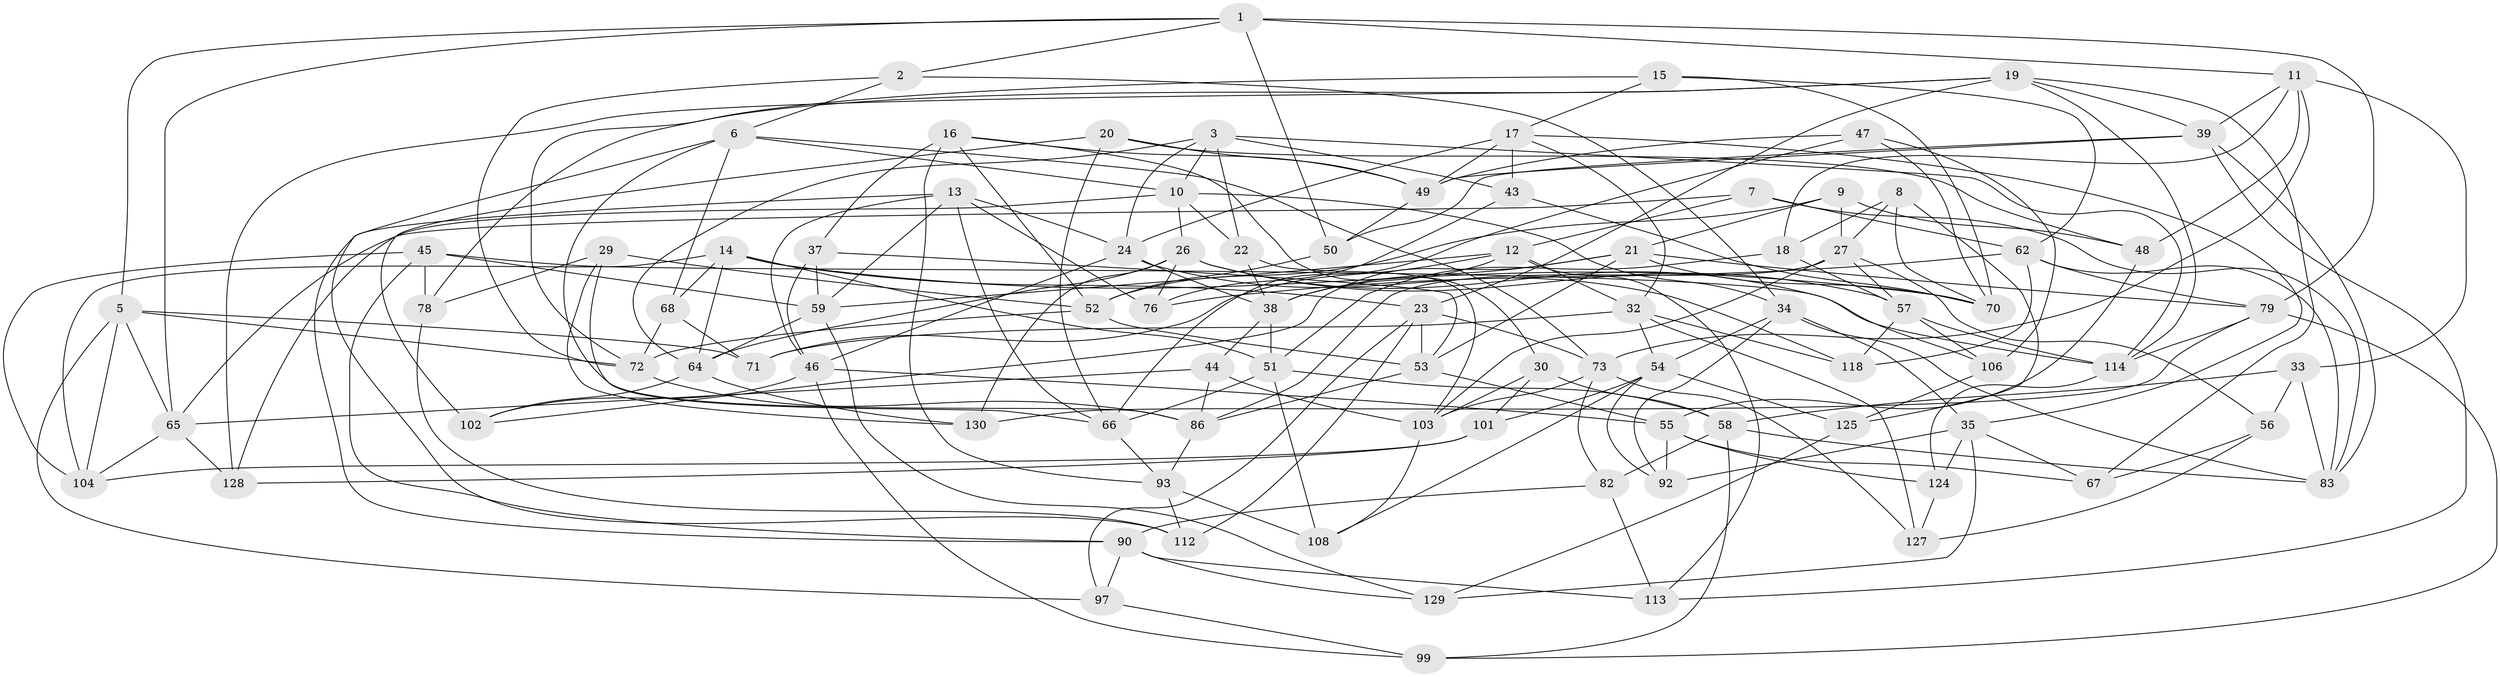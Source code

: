 // Generated by graph-tools (version 1.1) at 2025/52/02/27/25 19:52:28]
// undirected, 88 vertices, 222 edges
graph export_dot {
graph [start="1"]
  node [color=gray90,style=filled];
  1 [super="+107"];
  2;
  3 [super="+4"];
  5 [super="+69"];
  6 [super="+31"];
  7;
  8;
  9;
  10 [super="+81"];
  11 [super="+100"];
  12 [super="+28"];
  13 [super="+36"];
  14 [super="+42"];
  15;
  16 [super="+61"];
  17 [super="+122"];
  18;
  19 [super="+116"];
  20;
  21 [super="+40"];
  22;
  23 [super="+25"];
  24 [super="+88"];
  26 [super="+120"];
  27 [super="+89"];
  29;
  30;
  32 [super="+109"];
  33;
  34 [super="+123"];
  35 [super="+126"];
  37;
  38 [super="+41"];
  39 [super="+95"];
  43;
  44;
  45 [super="+87"];
  46 [super="+74"];
  47;
  48;
  49 [super="+105"];
  50;
  51 [super="+117"];
  52 [super="+60"];
  53 [super="+63"];
  54 [super="+85"];
  55 [super="+111"];
  56;
  57 [super="+132"];
  58 [super="+84"];
  59 [super="+94"];
  62 [super="+75"];
  64 [super="+96"];
  65 [super="+91"];
  66 [super="+121"];
  67;
  68;
  70 [super="+119"];
  71;
  72 [super="+77"];
  73 [super="+80"];
  76;
  78;
  79 [super="+136"];
  82;
  83 [super="+110"];
  86 [super="+98"];
  90 [super="+135"];
  92;
  93 [super="+133"];
  97;
  99;
  101;
  102;
  103 [super="+115"];
  104 [super="+131"];
  106;
  108;
  112;
  113;
  114 [super="+134"];
  118;
  124;
  125;
  127;
  128;
  129;
  130;
  1 -- 65;
  1 -- 50;
  1 -- 2;
  1 -- 5;
  1 -- 79;
  1 -- 11;
  2 -- 34;
  2 -- 6;
  2 -- 72;
  3 -- 22;
  3 -- 114;
  3 -- 43;
  3 -- 64;
  3 -- 10;
  3 -- 24;
  5 -- 72;
  5 -- 71;
  5 -- 104;
  5 -- 97;
  5 -- 65;
  6 -- 68;
  6 -- 112;
  6 -- 73;
  6 -- 10;
  6 -- 86;
  7 -- 12;
  7 -- 62;
  7 -- 65;
  7 -- 83;
  8 -- 18;
  8 -- 70;
  8 -- 125;
  8 -- 27;
  9 -- 21;
  9 -- 48;
  9 -- 27;
  9 -- 52;
  10 -- 22;
  10 -- 26;
  10 -- 34;
  10 -- 128;
  11 -- 48;
  11 -- 18;
  11 -- 39;
  11 -- 73;
  11 -- 33;
  12 -- 71;
  12 -- 59;
  12 -- 32;
  12 -- 113;
  12 -- 38;
  13 -- 46;
  13 -- 66;
  13 -- 90;
  13 -- 59;
  13 -- 76;
  13 -- 24;
  14 -- 64;
  14 -- 23;
  14 -- 51;
  14 -- 68;
  14 -- 104;
  14 -- 70;
  15 -- 62;
  15 -- 17;
  15 -- 70;
  15 -- 72;
  16 -- 30;
  16 -- 93 [weight=2];
  16 -- 52;
  16 -- 37;
  16 -- 49;
  17 -- 35;
  17 -- 43;
  17 -- 32;
  17 -- 49;
  17 -- 24;
  18 -- 51;
  18 -- 57;
  19 -- 128;
  19 -- 39;
  19 -- 114;
  19 -- 67;
  19 -- 78;
  19 -- 23;
  20 -- 102;
  20 -- 66;
  20 -- 48;
  20 -- 49;
  21 -- 102;
  21 -- 70;
  21 -- 38;
  21 -- 53;
  21 -- 79;
  22 -- 103;
  22 -- 38;
  23 -- 112;
  23 -- 97;
  23 -- 73;
  23 -- 53;
  24 -- 46;
  24 -- 118;
  24 -- 38;
  26 -- 106;
  26 -- 76;
  26 -- 130;
  26 -- 64;
  26 -- 57;
  27 -- 57;
  27 -- 56;
  27 -- 86;
  27 -- 103;
  29 -- 78;
  29 -- 130;
  29 -- 66;
  29 -- 52;
  30 -- 103;
  30 -- 58;
  30 -- 101;
  32 -- 54;
  32 -- 127;
  32 -- 118;
  32 -- 71;
  33 -- 58;
  33 -- 56;
  33 -- 83;
  34 -- 92;
  34 -- 54;
  34 -- 83;
  34 -- 35;
  35 -- 124;
  35 -- 129;
  35 -- 67;
  35 -- 92;
  37 -- 53;
  37 -- 59;
  37 -- 46;
  38 -- 51;
  38 -- 44;
  39 -- 113;
  39 -- 50;
  39 -- 83;
  39 -- 49;
  43 -- 76;
  43 -- 70;
  44 -- 86;
  44 -- 103;
  44 -- 65;
  45 -- 90;
  45 -- 104 [weight=2];
  45 -- 59;
  45 -- 114;
  45 -- 78;
  46 -- 99;
  46 -- 102;
  46 -- 55;
  47 -- 66;
  47 -- 106;
  47 -- 70;
  47 -- 49;
  48 -- 55;
  49 -- 50;
  50 -- 52;
  51 -- 58;
  51 -- 108;
  51 -- 66;
  52 -- 53;
  52 -- 72;
  53 -- 55;
  53 -- 86;
  54 -- 101;
  54 -- 92;
  54 -- 108;
  54 -- 125;
  55 -- 124;
  55 -- 67;
  55 -- 92;
  56 -- 127;
  56 -- 67;
  57 -- 106;
  57 -- 118;
  57 -- 114;
  58 -- 99;
  58 -- 82;
  58 -- 83;
  59 -- 129;
  59 -- 64;
  62 -- 118;
  62 -- 83;
  62 -- 76;
  62 -- 79;
  64 -- 102;
  64 -- 130;
  65 -- 128;
  65 -- 104;
  66 -- 93;
  68 -- 71;
  68 -- 72;
  72 -- 86;
  73 -- 127;
  73 -- 82;
  73 -- 103;
  78 -- 112;
  79 -- 99;
  79 -- 114;
  79 -- 130;
  82 -- 113;
  82 -- 90;
  86 -- 93;
  90 -- 113;
  90 -- 129;
  90 -- 97;
  93 -- 112;
  93 -- 108;
  97 -- 99;
  101 -- 104;
  101 -- 128;
  103 -- 108;
  106 -- 125;
  114 -- 124;
  124 -- 127;
  125 -- 129;
}
